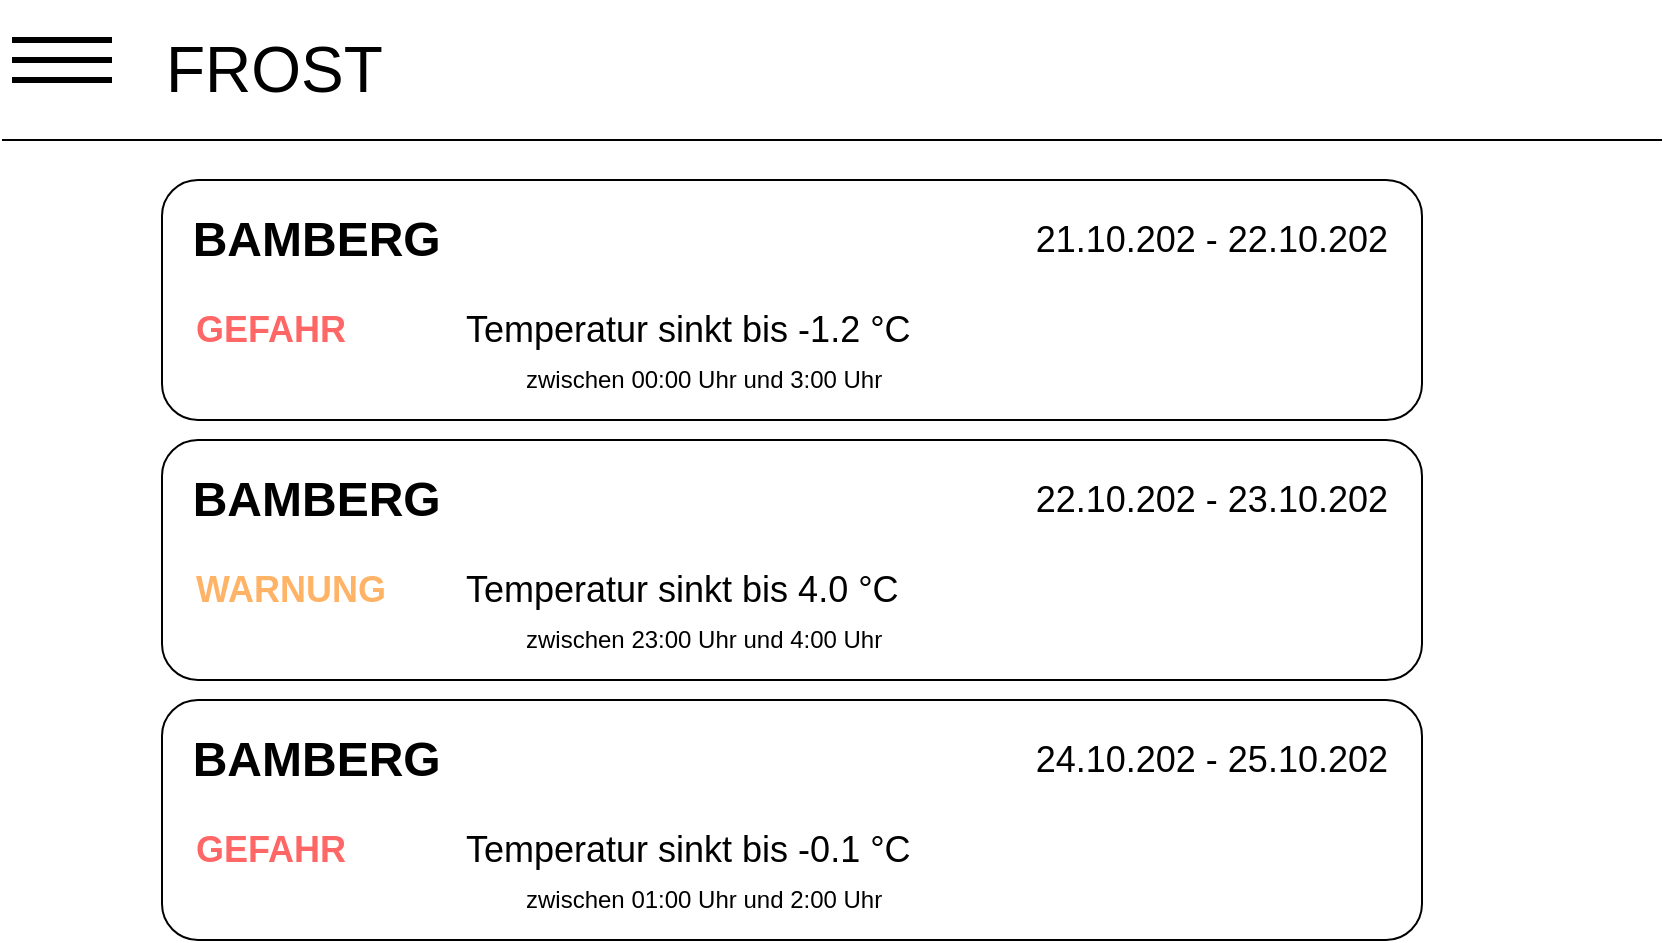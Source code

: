 <mxfile version="13.6.5">
    <diagram id="rFaG-osbLRS8maqrOyLh" name="Page-1">
        <mxGraphModel dx="1018" dy="554" grid="1" gridSize="10" guides="1" tooltips="1" connect="1" arrows="1" fold="1" page="1" pageScale="1" pageWidth="850" pageHeight="1100" math="0" shadow="0">
            <root>
                <mxCell id="0"/>
                <mxCell id="1" parent="0"/>
                <mxCell id="uamsMWHpqfbs0Cu7vlH7-1" value="" style="rounded=1;whiteSpace=wrap;html=1;" parent="1" vertex="1">
                    <mxGeometry x="90" y="100" width="630" height="120" as="geometry"/>
                </mxCell>
                <mxCell id="uamsMWHpqfbs0Cu7vlH7-4" value="&amp;nbsp; BAMBERG" style="text;html=1;strokeColor=none;fillColor=none;align=left;verticalAlign=middle;whiteSpace=wrap;rounded=0;fontSize=24;fontStyle=1" parent="1" vertex="1">
                    <mxGeometry x="90" y="100" width="380" height="60" as="geometry"/>
                </mxCell>
                <mxCell id="uamsMWHpqfbs0Cu7vlH7-5" value="21.10.202 - 22.10.202&amp;nbsp;&amp;nbsp;&amp;nbsp; " style="text;html=1;strokeColor=none;fillColor=none;align=right;verticalAlign=middle;whiteSpace=wrap;rounded=0;fontSize=18;" parent="1" vertex="1">
                    <mxGeometry x="470" y="100" width="250" height="60" as="geometry"/>
                </mxCell>
                <mxCell id="uamsMWHpqfbs0Cu7vlH7-10" value="&lt;div align=&quot;left&quot;&gt;&amp;nbsp;&amp;nbsp; &lt;font&gt;&lt;b&gt;GEFAHR&lt;/b&gt;&lt;br&gt;&lt;/font&gt;&lt;/div&gt;" style="text;html=1;strokeColor=none;fillColor=none;align=left;verticalAlign=middle;whiteSpace=wrap;rounded=0;fontSize=18;fontColor=#FF6666;" parent="1" vertex="1">
                    <mxGeometry x="90" y="160" width="150" height="30" as="geometry"/>
                </mxCell>
                <mxCell id="uamsMWHpqfbs0Cu7vlH7-11" value="Temperatur sinkt bis -1.2 °C" style="text;html=1;strokeColor=none;fillColor=none;align=left;verticalAlign=middle;whiteSpace=wrap;rounded=0;fontSize=18;" parent="1" vertex="1">
                    <mxGeometry x="240" y="160" width="480" height="30" as="geometry"/>
                </mxCell>
                <mxCell id="uamsMWHpqfbs0Cu7vlH7-12" value="&lt;div style=&quot;font-size: 12px&quot;&gt;zwischen 00:00 Uhr und 3:00 Uhr&lt;br&gt;&lt;/div&gt;" style="text;html=1;strokeColor=none;fillColor=none;align=left;verticalAlign=middle;whiteSpace=wrap;rounded=0;fontSize=18;" parent="1" vertex="1">
                    <mxGeometry x="270" y="190" width="450" height="20" as="geometry"/>
                </mxCell>
                <mxCell id="uamsMWHpqfbs0Cu7vlH7-14" value="" style="rounded=1;whiteSpace=wrap;html=1;" parent="1" vertex="1">
                    <mxGeometry x="90" y="230" width="630" height="120" as="geometry"/>
                </mxCell>
                <mxCell id="uamsMWHpqfbs0Cu7vlH7-15" value="&amp;nbsp; BAMBERG" style="text;html=1;strokeColor=none;fillColor=none;align=left;verticalAlign=middle;whiteSpace=wrap;rounded=0;fontSize=24;fontStyle=1" parent="1" vertex="1">
                    <mxGeometry x="90" y="230" width="380" height="60" as="geometry"/>
                </mxCell>
                <mxCell id="uamsMWHpqfbs0Cu7vlH7-16" value="22.10.202 - 23.10.202&amp;nbsp;&amp;nbsp;&amp;nbsp; " style="text;html=1;strokeColor=none;fillColor=none;align=right;verticalAlign=middle;whiteSpace=wrap;rounded=0;fontSize=18;" parent="1" vertex="1">
                    <mxGeometry x="470" y="230" width="250" height="60" as="geometry"/>
                </mxCell>
                <mxCell id="uamsMWHpqfbs0Cu7vlH7-17" value="&amp;nbsp;&amp;nbsp; WARNUNG" style="text;html=1;strokeColor=none;fillColor=none;align=left;verticalAlign=middle;whiteSpace=wrap;rounded=0;fontSize=18;fontStyle=1;fontColor=#FFB366;" parent="1" vertex="1">
                    <mxGeometry x="90" y="290" width="150" height="30" as="geometry"/>
                </mxCell>
                <mxCell id="uamsMWHpqfbs0Cu7vlH7-18" value="Temperatur sinkt bis 4.0 °C" style="text;html=1;strokeColor=none;fillColor=none;align=left;verticalAlign=middle;whiteSpace=wrap;rounded=0;fontSize=18;" parent="1" vertex="1">
                    <mxGeometry x="240" y="290" width="480" height="30" as="geometry"/>
                </mxCell>
                <mxCell id="uamsMWHpqfbs0Cu7vlH7-19" value="&lt;div style=&quot;font-size: 12px&quot;&gt;zwischen 23:00 Uhr und 4:00 Uhr&lt;br&gt;&lt;/div&gt;" style="text;html=1;strokeColor=none;fillColor=none;align=left;verticalAlign=middle;whiteSpace=wrap;rounded=0;fontSize=18;" parent="1" vertex="1">
                    <mxGeometry x="270" y="320" width="450" height="20" as="geometry"/>
                </mxCell>
                <mxCell id="uamsMWHpqfbs0Cu7vlH7-23" value="" style="rounded=1;whiteSpace=wrap;html=1;" parent="1" vertex="1">
                    <mxGeometry x="90" y="360" width="630" height="120" as="geometry"/>
                </mxCell>
                <mxCell id="uamsMWHpqfbs0Cu7vlH7-24" value="&amp;nbsp; BAMBERG" style="text;html=1;strokeColor=none;fillColor=none;align=left;verticalAlign=middle;whiteSpace=wrap;rounded=0;fontSize=24;fontStyle=1" parent="1" vertex="1">
                    <mxGeometry x="90" y="360" width="380" height="60" as="geometry"/>
                </mxCell>
                <mxCell id="uamsMWHpqfbs0Cu7vlH7-25" value="24.10.202 - 25.10.202&amp;nbsp;&amp;nbsp;&amp;nbsp; " style="text;html=1;strokeColor=none;fillColor=none;align=right;verticalAlign=middle;whiteSpace=wrap;rounded=0;fontSize=18;" parent="1" vertex="1">
                    <mxGeometry x="470" y="360" width="250" height="60" as="geometry"/>
                </mxCell>
                <mxCell id="uamsMWHpqfbs0Cu7vlH7-29" value="&lt;div align=&quot;left&quot;&gt;&amp;nbsp;&amp;nbsp; &lt;font&gt;&lt;b&gt;GEFAHR&lt;/b&gt;&lt;br&gt;&lt;/font&gt;&lt;/div&gt;" style="text;html=1;strokeColor=none;fillColor=none;align=left;verticalAlign=middle;whiteSpace=wrap;rounded=0;fontSize=18;fontColor=#FF6666;" parent="1" vertex="1">
                    <mxGeometry x="90" y="420" width="150" height="30" as="geometry"/>
                </mxCell>
                <mxCell id="uamsMWHpqfbs0Cu7vlH7-30" value="Temperatur sinkt bis -0.1 °C" style="text;html=1;strokeColor=none;fillColor=none;align=left;verticalAlign=middle;whiteSpace=wrap;rounded=0;fontSize=18;" parent="1" vertex="1">
                    <mxGeometry x="240" y="420" width="480" height="30" as="geometry"/>
                </mxCell>
                <mxCell id="uamsMWHpqfbs0Cu7vlH7-31" value="&lt;div style=&quot;font-size: 12px&quot;&gt;zwischen 01:00 Uhr und 2:00 Uhr&lt;br&gt;&lt;/div&gt;" style="text;html=1;strokeColor=none;fillColor=none;align=left;verticalAlign=middle;whiteSpace=wrap;rounded=0;fontSize=18;" parent="1" vertex="1">
                    <mxGeometry x="270" y="450" width="450" height="20" as="geometry"/>
                </mxCell>
                <mxCell id="uamsMWHpqfbs0Cu7vlH7-32" value="" style="endArrow=none;html=1;fontSize=18;" parent="1" edge="1">
                    <mxGeometry width="50" height="50" relative="1" as="geometry">
                        <mxPoint x="10" y="80" as="sourcePoint"/>
                        <mxPoint x="840" y="80" as="targetPoint"/>
                    </mxGeometry>
                </mxCell>
                <mxCell id="uamsMWHpqfbs0Cu7vlH7-34" value="FROST" style="text;html=1;strokeColor=none;fillColor=none;align=left;verticalAlign=middle;whiteSpace=wrap;rounded=0;fontSize=32;" parent="1" vertex="1">
                    <mxGeometry x="90" y="10" width="750" height="70" as="geometry"/>
                </mxCell>
                <mxCell id="uamsMWHpqfbs0Cu7vlH7-35" value="" style="endArrow=none;html=1;fontSize=32;strokeWidth=3;" parent="1" edge="1">
                    <mxGeometry width="50" height="50" relative="1" as="geometry">
                        <mxPoint x="15" y="30" as="sourcePoint"/>
                        <mxPoint x="65" y="30" as="targetPoint"/>
                    </mxGeometry>
                </mxCell>
                <mxCell id="uamsMWHpqfbs0Cu7vlH7-36" value="" style="endArrow=none;html=1;fontSize=32;strokeWidth=3;" parent="1" edge="1">
                    <mxGeometry width="50" height="50" relative="1" as="geometry">
                        <mxPoint x="15" y="40" as="sourcePoint"/>
                        <mxPoint x="65" y="40" as="targetPoint"/>
                    </mxGeometry>
                </mxCell>
                <mxCell id="uamsMWHpqfbs0Cu7vlH7-37" value="" style="endArrow=none;html=1;fontSize=32;strokeWidth=3;" parent="1" edge="1">
                    <mxGeometry width="50" height="50" relative="1" as="geometry">
                        <mxPoint x="15" y="50" as="sourcePoint"/>
                        <mxPoint x="65" y="50" as="targetPoint"/>
                    </mxGeometry>
                </mxCell>
            </root>
        </mxGraphModel>
    </diagram>
</mxfile>